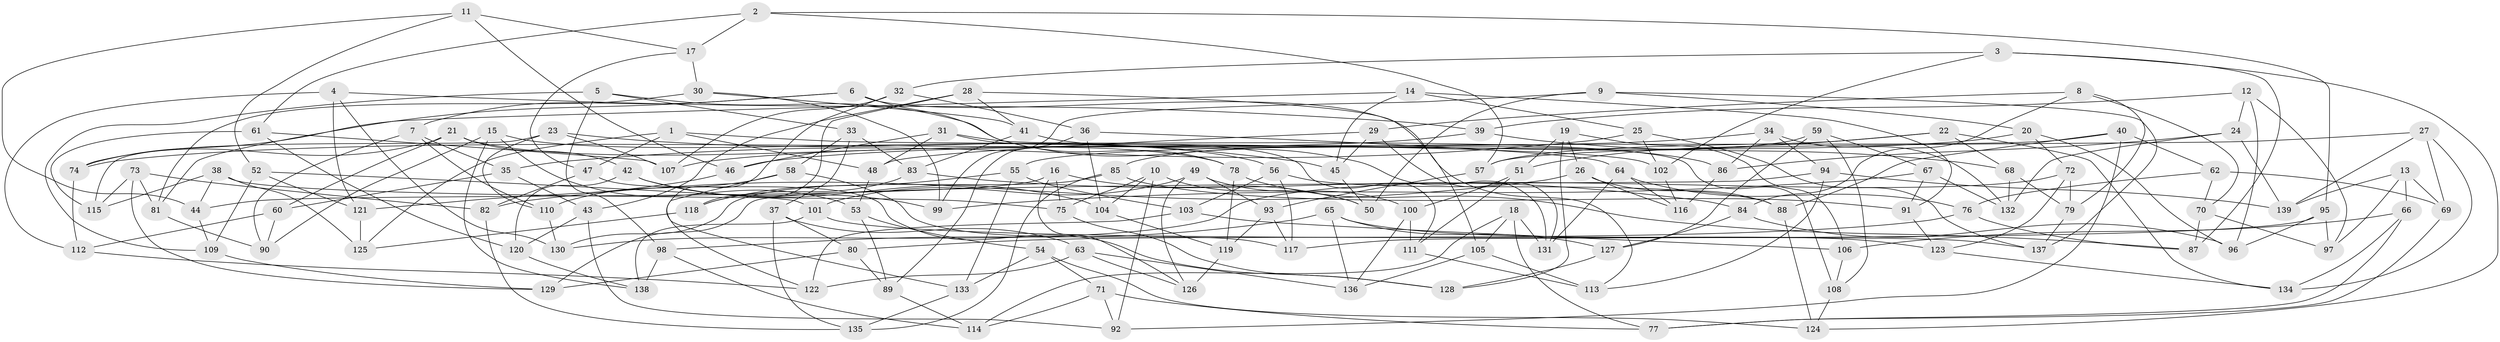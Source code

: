 // coarse degree distribution, {4: 0.5542168674698795, 6: 0.2289156626506024, 8: 0.0963855421686747, 3: 0.024096385542168676, 10: 0.024096385542168676, 7: 0.03614457831325301, 11: 0.012048192771084338, 5: 0.012048192771084338, 9: 0.012048192771084338}
// Generated by graph-tools (version 1.1) at 2025/20/03/04/25 18:20:55]
// undirected, 139 vertices, 278 edges
graph export_dot {
graph [start="1"]
  node [color=gray90,style=filled];
  1;
  2;
  3;
  4;
  5;
  6;
  7;
  8;
  9;
  10;
  11;
  12;
  13;
  14;
  15;
  16;
  17;
  18;
  19;
  20;
  21;
  22;
  23;
  24;
  25;
  26;
  27;
  28;
  29;
  30;
  31;
  32;
  33;
  34;
  35;
  36;
  37;
  38;
  39;
  40;
  41;
  42;
  43;
  44;
  45;
  46;
  47;
  48;
  49;
  50;
  51;
  52;
  53;
  54;
  55;
  56;
  57;
  58;
  59;
  60;
  61;
  62;
  63;
  64;
  65;
  66;
  67;
  68;
  69;
  70;
  71;
  72;
  73;
  74;
  75;
  76;
  77;
  78;
  79;
  80;
  81;
  82;
  83;
  84;
  85;
  86;
  87;
  88;
  89;
  90;
  91;
  92;
  93;
  94;
  95;
  96;
  97;
  98;
  99;
  100;
  101;
  102;
  103;
  104;
  105;
  106;
  107;
  108;
  109;
  110;
  111;
  112;
  113;
  114;
  115;
  116;
  117;
  118;
  119;
  120;
  121;
  122;
  123;
  124;
  125;
  126;
  127;
  128;
  129;
  130;
  131;
  132;
  133;
  134;
  135;
  136;
  137;
  138;
  139;
  1 -- 47;
  1 -- 125;
  1 -- 48;
  1 -- 102;
  2 -- 57;
  2 -- 17;
  2 -- 95;
  2 -- 61;
  3 -- 124;
  3 -- 102;
  3 -- 32;
  3 -- 87;
  4 -- 121;
  4 -- 130;
  4 -- 39;
  4 -- 112;
  5 -- 98;
  5 -- 131;
  5 -- 33;
  5 -- 109;
  6 -- 113;
  6 -- 78;
  6 -- 7;
  6 -- 81;
  7 -- 90;
  7 -- 110;
  7 -- 35;
  8 -- 70;
  8 -- 79;
  8 -- 84;
  8 -- 29;
  9 -- 50;
  9 -- 99;
  9 -- 137;
  9 -- 20;
  10 -- 92;
  10 -- 75;
  10 -- 50;
  10 -- 104;
  11 -- 52;
  11 -- 44;
  11 -- 46;
  11 -- 17;
  12 -- 39;
  12 -- 96;
  12 -- 24;
  12 -- 97;
  13 -- 97;
  13 -- 139;
  13 -- 66;
  13 -- 69;
  14 -- 74;
  14 -- 25;
  14 -- 45;
  14 -- 91;
  15 -- 53;
  15 -- 56;
  15 -- 138;
  15 -- 90;
  16 -- 75;
  16 -- 50;
  16 -- 44;
  16 -- 126;
  17 -- 47;
  17 -- 30;
  18 -- 105;
  18 -- 77;
  18 -- 131;
  18 -- 114;
  19 -- 106;
  19 -- 51;
  19 -- 26;
  19 -- 128;
  20 -- 96;
  20 -- 72;
  20 -- 46;
  21 -- 74;
  21 -- 42;
  21 -- 60;
  21 -- 78;
  22 -- 51;
  22 -- 68;
  22 -- 57;
  22 -- 134;
  23 -- 107;
  23 -- 110;
  23 -- 115;
  23 -- 45;
  24 -- 139;
  24 -- 132;
  24 -- 86;
  25 -- 137;
  25 -- 102;
  25 -- 35;
  26 -- 116;
  26 -- 88;
  26 -- 82;
  27 -- 57;
  27 -- 69;
  27 -- 134;
  27 -- 139;
  28 -- 41;
  28 -- 118;
  28 -- 43;
  28 -- 105;
  29 -- 45;
  29 -- 131;
  29 -- 48;
  30 -- 81;
  30 -- 99;
  30 -- 41;
  31 -- 46;
  31 -- 108;
  31 -- 111;
  31 -- 48;
  32 -- 36;
  32 -- 107;
  32 -- 133;
  33 -- 83;
  33 -- 37;
  33 -- 58;
  34 -- 107;
  34 -- 94;
  34 -- 86;
  34 -- 132;
  35 -- 60;
  35 -- 43;
  36 -- 64;
  36 -- 89;
  36 -- 104;
  37 -- 63;
  37 -- 80;
  37 -- 135;
  38 -- 125;
  38 -- 75;
  38 -- 115;
  38 -- 44;
  39 -- 68;
  39 -- 74;
  40 -- 55;
  40 -- 88;
  40 -- 62;
  40 -- 92;
  41 -- 86;
  41 -- 83;
  42 -- 104;
  42 -- 99;
  42 -- 120;
  43 -- 92;
  43 -- 120;
  44 -- 109;
  45 -- 50;
  46 -- 121;
  47 -- 128;
  47 -- 82;
  48 -- 53;
  49 -- 101;
  49 -- 100;
  49 -- 126;
  49 -- 93;
  51 -- 100;
  51 -- 111;
  52 -- 121;
  52 -- 101;
  52 -- 109;
  53 -- 54;
  53 -- 89;
  54 -- 124;
  54 -- 133;
  54 -- 71;
  55 -- 103;
  55 -- 118;
  55 -- 133;
  56 -- 117;
  56 -- 88;
  56 -- 103;
  57 -- 93;
  58 -- 110;
  58 -- 122;
  58 -- 117;
  59 -- 85;
  59 -- 67;
  59 -- 108;
  59 -- 127;
  60 -- 90;
  60 -- 112;
  61 -- 107;
  61 -- 120;
  61 -- 115;
  62 -- 69;
  62 -- 76;
  62 -- 70;
  63 -- 136;
  63 -- 126;
  63 -- 122;
  64 -- 131;
  64 -- 116;
  64 -- 76;
  65 -- 98;
  65 -- 136;
  65 -- 127;
  65 -- 123;
  66 -- 77;
  66 -- 106;
  66 -- 134;
  67 -- 91;
  67 -- 99;
  67 -- 132;
  68 -- 79;
  68 -- 132;
  69 -- 77;
  70 -- 87;
  70 -- 97;
  71 -- 114;
  71 -- 77;
  71 -- 92;
  72 -- 79;
  72 -- 123;
  72 -- 130;
  73 -- 129;
  73 -- 82;
  73 -- 115;
  73 -- 81;
  74 -- 112;
  75 -- 128;
  76 -- 80;
  76 -- 87;
  78 -- 119;
  78 -- 87;
  79 -- 137;
  80 -- 129;
  80 -- 89;
  81 -- 90;
  82 -- 135;
  83 -- 118;
  83 -- 84;
  84 -- 127;
  84 -- 96;
  85 -- 135;
  85 -- 130;
  85 -- 91;
  86 -- 116;
  88 -- 124;
  89 -- 114;
  91 -- 123;
  93 -- 119;
  93 -- 117;
  94 -- 139;
  94 -- 129;
  94 -- 113;
  95 -- 96;
  95 -- 97;
  95 -- 117;
  98 -- 138;
  98 -- 114;
  100 -- 111;
  100 -- 136;
  101 -- 138;
  101 -- 137;
  102 -- 116;
  103 -- 106;
  103 -- 122;
  104 -- 119;
  105 -- 113;
  105 -- 136;
  106 -- 108;
  108 -- 124;
  109 -- 129;
  110 -- 130;
  111 -- 113;
  112 -- 122;
  118 -- 125;
  119 -- 126;
  120 -- 138;
  121 -- 125;
  123 -- 134;
  127 -- 128;
  133 -- 135;
}
